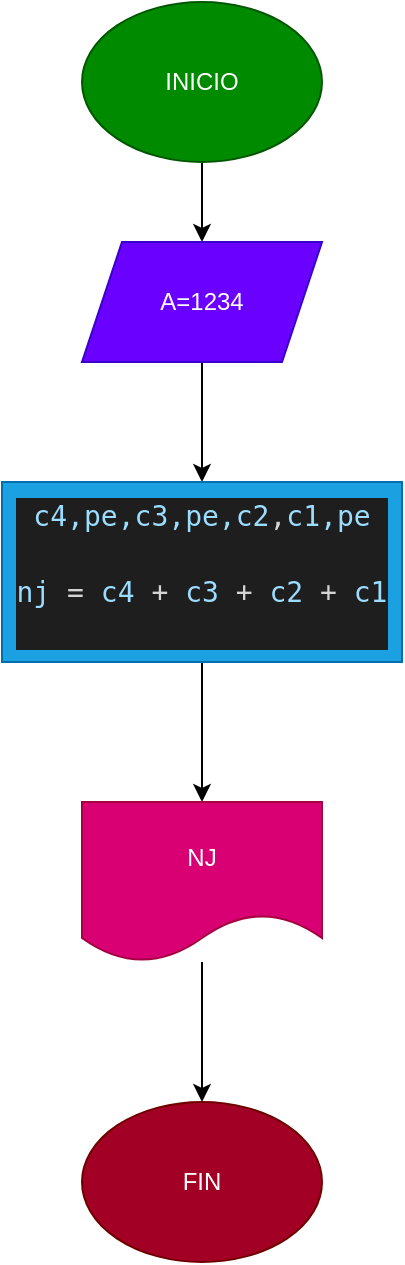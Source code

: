 <mxfile>
    <diagram id="f109DumQQDzErcx_mU7K" name="Página-1">
        <mxGraphModel dx="915" dy="1705" grid="1" gridSize="10" guides="1" tooltips="1" connect="1" arrows="1" fold="1" page="1" pageScale="1" pageWidth="827" pageHeight="1169" math="0" shadow="0">
            <root>
                <mxCell id="0"/>
                <mxCell id="1" parent="0"/>
                <mxCell id="4" value="" style="edgeStyle=none;html=1;" parent="1" source="2" target="3" edge="1">
                    <mxGeometry relative="1" as="geometry"/>
                </mxCell>
                <mxCell id="2" value="INICIO" style="ellipse;whiteSpace=wrap;html=1;fillColor=#008a00;fontColor=#ffffff;strokeColor=#005700;" parent="1" vertex="1">
                    <mxGeometry x="320" y="-20" width="120" height="80" as="geometry"/>
                </mxCell>
                <mxCell id="6" value="" style="edgeStyle=none;html=1;" parent="1" source="3" target="5" edge="1">
                    <mxGeometry relative="1" as="geometry"/>
                </mxCell>
                <mxCell id="3" value="A=1234" style="shape=parallelogram;perimeter=parallelogramPerimeter;whiteSpace=wrap;html=1;fixedSize=1;fillColor=#6a00ff;fontColor=#ffffff;strokeColor=#3700CC;" parent="1" vertex="1">
                    <mxGeometry x="320" y="100" width="120" height="60" as="geometry"/>
                </mxCell>
                <mxCell id="8" value="" style="edgeStyle=none;html=1;" parent="1" source="5" target="7" edge="1">
                    <mxGeometry relative="1" as="geometry"/>
                </mxCell>
                <mxCell id="11" style="edgeStyle=none;html=1;" parent="1" edge="1">
                    <mxGeometry relative="1" as="geometry">
                        <mxPoint x="380" y="340" as="targetPoint"/>
                        <mxPoint x="380" y="340" as="sourcePoint"/>
                    </mxGeometry>
                </mxCell>
                <mxCell id="5" value="&lt;div style=&quot;background-color: rgb(30, 30, 30); font-family: &amp;quot;Droid Sans Mono&amp;quot;, &amp;quot;monospace&amp;quot;, monospace; font-size: 14px; line-height: 19px;&quot;&gt;&lt;div style=&quot;line-height: 19px;&quot;&gt;&lt;div style=&quot;color: rgb(212, 212, 212);&quot;&gt;&lt;span style=&quot;color: #9cdcfe;&quot;&gt;c4,&lt;/span&gt;&lt;span style=&quot;color: rgb(156, 220, 254);&quot;&gt;pe,&lt;/span&gt;&lt;span style=&quot;color: rgb(156, 220, 254);&quot;&gt;c3,&lt;/span&gt;&lt;span style=&quot;color: rgb(156, 220, 254);&quot;&gt;pe,&lt;/span&gt;&lt;span style=&quot;color: rgb(156, 220, 254);&quot;&gt;c2&lt;/span&gt;&lt;font color=&quot;#d4d4d4&quot;&gt;,&lt;/font&gt;&lt;span style=&quot;color: rgb(156, 220, 254);&quot;&gt;c1,&lt;/span&gt;&lt;span style=&quot;color: rgb(156, 220, 254);&quot;&gt;pe&lt;/span&gt;&lt;/div&gt;&lt;br&gt;&lt;div style=&quot;color: rgb(212, 212, 212);&quot;&gt;&lt;span style=&quot;color: #9cdcfe;&quot;&gt;nj&lt;/span&gt; = &lt;span style=&quot;color: #9cdcfe;&quot;&gt;c4&lt;/span&gt; + &lt;span style=&quot;color: #9cdcfe;&quot;&gt;c3&lt;/span&gt; + &lt;span style=&quot;color: #9cdcfe;&quot;&gt;c2&lt;/span&gt; + &lt;span style=&quot;color: #9cdcfe;&quot;&gt;c1&lt;/span&gt;&lt;/div&gt;&lt;br&gt;&lt;/div&gt;&lt;/div&gt;" style="rounded=0;whiteSpace=wrap;html=1;fillColor=#1ba1e2;fontColor=#ffffff;strokeColor=#006EAF;" parent="1" vertex="1">
                    <mxGeometry x="280" y="220" width="200" height="90" as="geometry"/>
                </mxCell>
                <mxCell id="10" value="" style="edgeStyle=none;html=1;" parent="1" source="7" target="9" edge="1">
                    <mxGeometry relative="1" as="geometry"/>
                </mxCell>
                <mxCell id="7" value="NJ" style="shape=document;whiteSpace=wrap;html=1;boundedLbl=1;fillColor=#d80073;fontColor=#ffffff;strokeColor=#A50040;" parent="1" vertex="1">
                    <mxGeometry x="320" y="380" width="120" height="80" as="geometry"/>
                </mxCell>
                <mxCell id="9" value="FIN" style="ellipse;whiteSpace=wrap;html=1;fillColor=#a20025;fontColor=#ffffff;strokeColor=#6F0000;" parent="1" vertex="1">
                    <mxGeometry x="320" y="530" width="120" height="80" as="geometry"/>
                </mxCell>
            </root>
        </mxGraphModel>
    </diagram>
</mxfile>